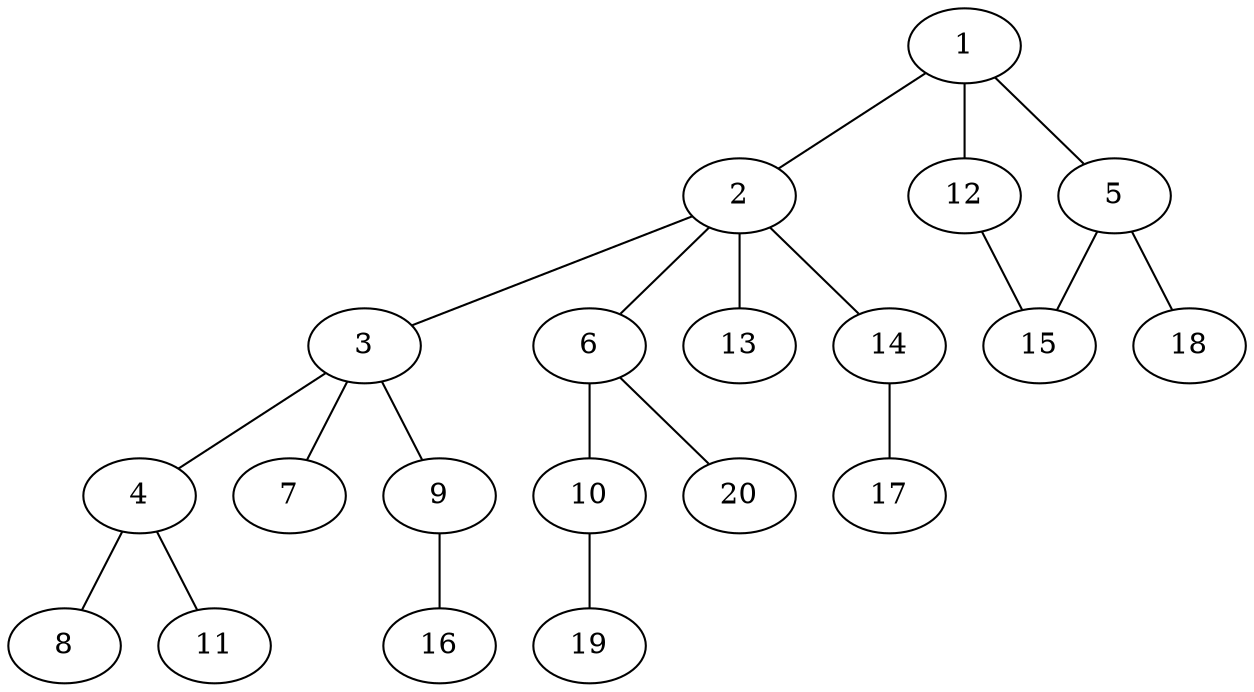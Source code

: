 graph graphname {1--2
1--5
1--12
2--3
2--6
2--13
2--14
3--4
3--7
3--9
4--8
4--11
5--15
5--18
6--10
6--20
9--16
10--19
12--15
14--17
}